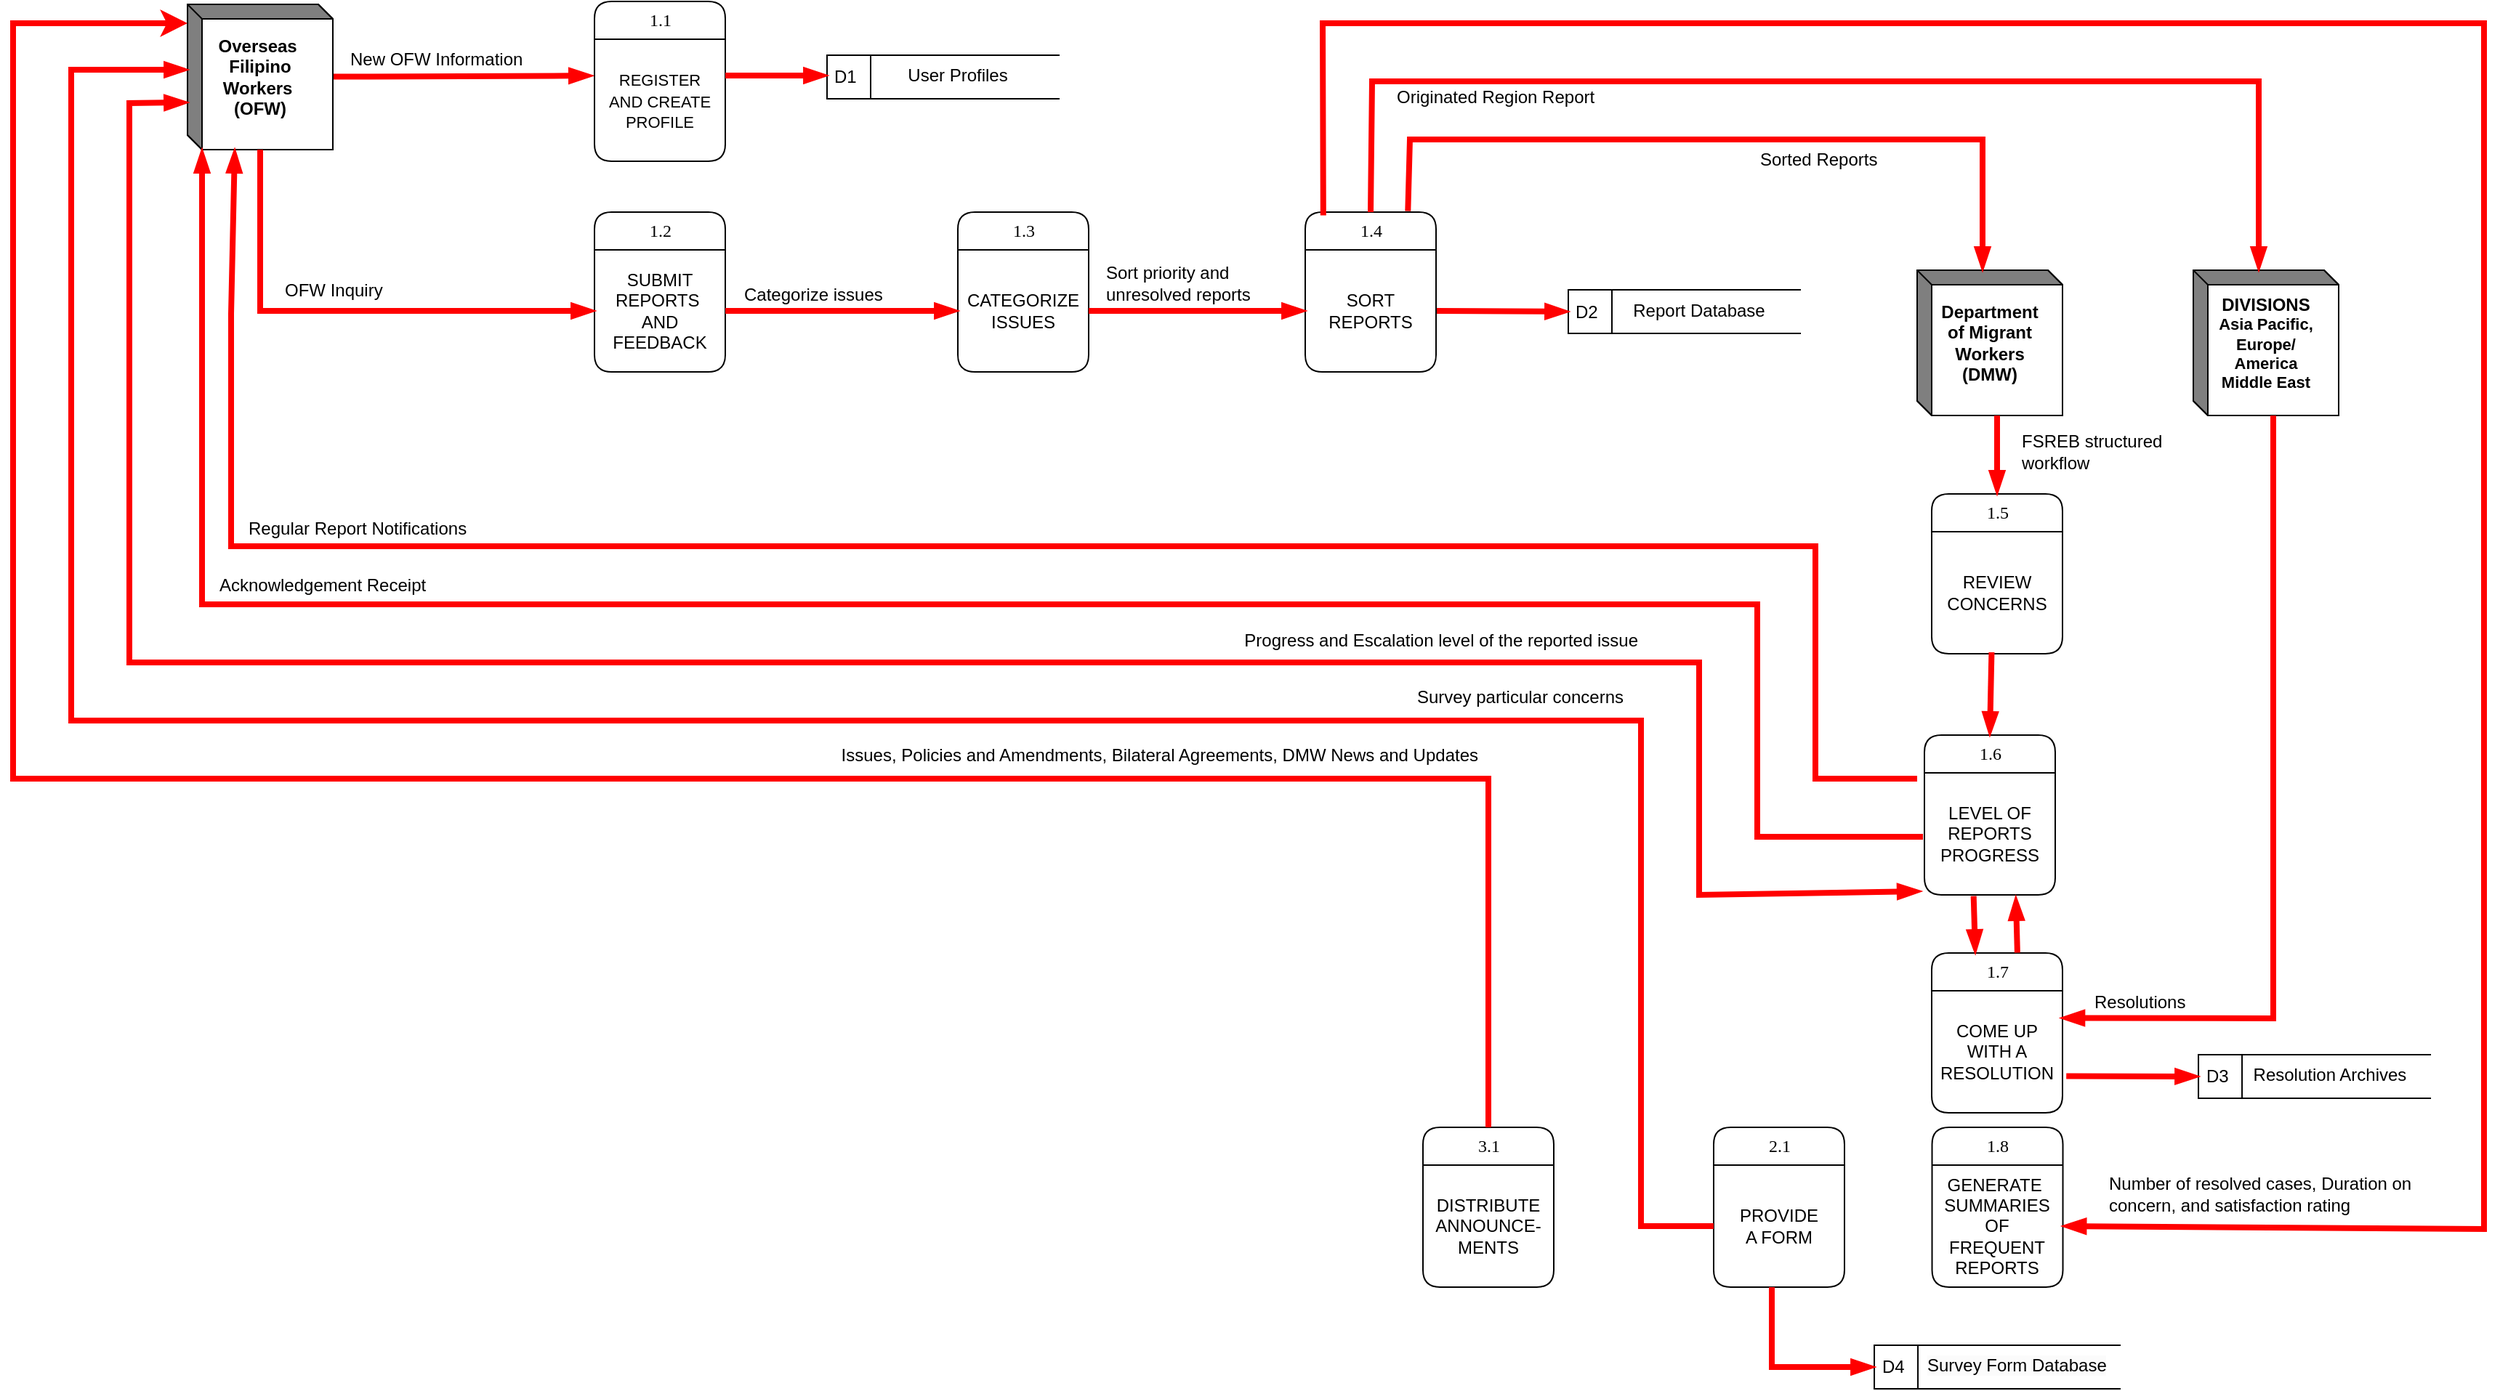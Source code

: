 <mxfile version="22.1.3" type="github">
  <diagram name="Page-1" id="b520641d-4fe3-3701-9064-5fc419738815">
    <mxGraphModel dx="3026" dy="1034" grid="1" gridSize="10" guides="1" tooltips="1" connect="1" arrows="1" fold="1" page="1" pageScale="1" pageWidth="1100" pageHeight="850" background="none" math="0" shadow="0">
      <root>
        <mxCell id="0" />
        <mxCell id="1" parent="0" />
        <mxCell id="xv57lifx6EwuE5burWts-9" style="rounded=0;orthogonalLoop=1;jettySize=auto;html=1;strokeWidth=4;strokeColor=#ff0000;entryX=-0.017;entryY=0.299;entryDx=0;entryDy=0;entryPerimeter=0;endArrow=blockThin;endFill=1;" edge="1" parent="1" source="xv57lifx6EwuE5burWts-2" target="xv57lifx6EwuE5burWts-7">
          <mxGeometry relative="1" as="geometry">
            <mxPoint x="-50" y="554" as="targetPoint" />
          </mxGeometry>
        </mxCell>
        <mxCell id="xv57lifx6EwuE5burWts-2" value="&lt;div style=&quot;&quot;&gt;&lt;b&gt;Overseas&amp;nbsp;&lt;/b&gt;&lt;/div&gt;&lt;div style=&quot;&quot;&gt;&lt;b&gt;Filipino&lt;/b&gt;&lt;/div&gt;&lt;div style=&quot;&quot;&gt;&lt;b&gt;Workers&amp;nbsp;&lt;/b&gt;&lt;/div&gt;&lt;div style=&quot;&quot;&gt;&lt;b&gt;(OFW)&lt;/b&gt;&lt;/div&gt;" style="html=1;dashed=0;whiteSpace=wrap;shape=mxgraph.dfd.externalEntity;align=center;" vertex="1" parent="1">
          <mxGeometry x="-250" y="487" width="100" height="100" as="geometry" />
        </mxCell>
        <mxCell id="xv57lifx6EwuE5burWts-4" value="&lt;div style=&quot;&quot;&gt;&lt;b&gt;Department&lt;/b&gt;&lt;/div&gt;&lt;div style=&quot;&quot;&gt;&lt;b&gt;of Migrant&lt;/b&gt;&lt;/div&gt;&lt;div style=&quot;&quot;&gt;&lt;b&gt;Workers&lt;/b&gt;&lt;/div&gt;&lt;div style=&quot;&quot;&gt;&lt;b&gt;(DMW)&lt;/b&gt;&lt;/div&gt;" style="html=1;dashed=0;whiteSpace=wrap;shape=mxgraph.dfd.externalEntity;align=center;" vertex="1" parent="1">
          <mxGeometry x="940" y="670" width="100" height="100" as="geometry" />
        </mxCell>
        <mxCell id="xv57lifx6EwuE5burWts-5" value="1.1" style="swimlane;html=1;fontStyle=0;childLayout=stackLayout;horizontal=1;startSize=26;fillColor=#ffffff;horizontalStack=0;resizeParent=1;resizeLast=0;collapsible=1;marginBottom=0;swimlaneFillColor=#ffffff;align=center;rounded=1;shadow=0;comic=0;labelBackgroundColor=none;strokeWidth=1;fontFamily=Verdana;fontSize=12" vertex="1" parent="1">
          <mxGeometry x="30" y="485" width="90" height="110" as="geometry" />
        </mxCell>
        <mxCell id="xv57lifx6EwuE5burWts-7" value="&lt;font style=&quot;font-size: 11px;&quot;&gt;&lt;br&gt;REGISTER AND CREATE PROFILE&lt;/font&gt;" style="text;html=1;strokeColor=none;fillColor=none;spacingLeft=4;spacingRight=4;whiteSpace=wrap;overflow=hidden;rotatable=0;points=[[0,0.5],[1,0.5]];portConstraint=eastwest;align=center;" vertex="1" parent="xv57lifx6EwuE5burWts-5">
          <mxGeometry y="26" width="90" height="84" as="geometry" />
        </mxCell>
        <mxCell id="xv57lifx6EwuE5burWts-10" value="New OFW Information" style="text;html=1;strokeColor=none;fillColor=none;align=left;verticalAlign=bottom;whiteSpace=wrap;rounded=0;fontSize=12;spacingLeft=10;spacingRight=10;" vertex="1" parent="1">
          <mxGeometry x="-150" y="501" width="180" height="33" as="geometry" />
        </mxCell>
        <mxCell id="xv57lifx6EwuE5burWts-11" value="1.2" style="swimlane;html=1;fontStyle=0;childLayout=stackLayout;horizontal=1;startSize=26;fillColor=#ffffff;horizontalStack=0;resizeParent=1;resizeLast=0;collapsible=1;marginBottom=0;swimlaneFillColor=#ffffff;align=center;rounded=1;shadow=0;comic=0;labelBackgroundColor=none;strokeWidth=1;fontFamily=Verdana;fontSize=12" vertex="1" parent="1">
          <mxGeometry x="30" y="630" width="90" height="110" as="geometry" />
        </mxCell>
        <mxCell id="xv57lifx6EwuE5burWts-12" value="SUBMIT&lt;br&gt;REPORTS&amp;nbsp;&lt;br&gt;AND FEEDBACK" style="text;html=1;strokeColor=none;fillColor=none;spacingLeft=4;spacingRight=4;whiteSpace=wrap;overflow=hidden;rotatable=0;points=[[0,0.5],[1,0.5]];portConstraint=eastwest;align=center;verticalAlign=middle;" vertex="1" parent="xv57lifx6EwuE5burWts-11">
          <mxGeometry y="26" width="90" height="84" as="geometry" />
        </mxCell>
        <mxCell id="xv57lifx6EwuE5burWts-14" style="rounded=0;orthogonalLoop=1;jettySize=auto;html=1;strokeWidth=4;strokeColor=#ff0000;endArrow=blockThin;endFill=1;entryX=0;entryY=0.5;entryDx=0;entryDy=0;" edge="1" parent="1" source="xv57lifx6EwuE5burWts-2" target="xv57lifx6EwuE5burWts-12">
          <mxGeometry relative="1" as="geometry">
            <mxPoint x="-140" y="547" as="sourcePoint" />
            <mxPoint x="30" y="665" as="targetPoint" />
            <Array as="points">
              <mxPoint x="-200" y="698" />
            </Array>
          </mxGeometry>
        </mxCell>
        <mxCell id="xv57lifx6EwuE5burWts-15" value="OFW Inquiry" style="text;html=1;strokeColor=none;fillColor=none;align=left;verticalAlign=bottom;whiteSpace=wrap;rounded=0;fontSize=12;spacingLeft=10;spacingRight=10;" vertex="1" parent="1">
          <mxGeometry x="-195" y="660" width="130" height="33" as="geometry" />
        </mxCell>
        <mxCell id="xv57lifx6EwuE5burWts-16" value="D1" style="html=1;dashed=0;whiteSpace=wrap;shape=mxgraph.dfd.dataStoreID;align=left;spacingLeft=3;points=[[0,0],[0.5,0],[1,0],[0,0.5],[1,0.5],[0,1],[0.5,1],[1,1]];" vertex="1" parent="1">
          <mxGeometry x="190" y="522" width="160" height="30" as="geometry" />
        </mxCell>
        <mxCell id="xv57lifx6EwuE5burWts-17" value="User Profiles" style="text;html=1;strokeColor=none;fillColor=none;align=center;verticalAlign=middle;whiteSpace=wrap;rounded=0;" vertex="1" parent="1">
          <mxGeometry x="220" y="521" width="120" height="30" as="geometry" />
        </mxCell>
        <mxCell id="xv57lifx6EwuE5burWts-18" style="rounded=0;orthogonalLoop=1;jettySize=auto;html=1;strokeWidth=4;strokeColor=#ff0000;entryX=0;entryY=0.5;entryDx=0;entryDy=0;endArrow=blockThin;endFill=1;" edge="1" parent="1">
          <mxGeometry relative="1" as="geometry">
            <mxPoint x="120" y="536" as="sourcePoint" />
            <mxPoint x="190" y="536" as="targetPoint" />
          </mxGeometry>
        </mxCell>
        <mxCell id="xv57lifx6EwuE5burWts-19" value="D2" style="html=1;dashed=0;whiteSpace=wrap;shape=mxgraph.dfd.dataStoreID;align=left;spacingLeft=3;points=[[0,0],[0.5,0],[1,0],[0,0.5],[1,0.5],[0,1],[0.5,1],[1,1]];" vertex="1" parent="1">
          <mxGeometry x="700" y="683.5" width="160" height="30" as="geometry" />
        </mxCell>
        <mxCell id="xv57lifx6EwuE5burWts-20" value="Report Database" style="text;html=1;strokeColor=none;fillColor=none;align=center;verticalAlign=middle;whiteSpace=wrap;rounded=0;" vertex="1" parent="1">
          <mxGeometry x="730" y="682.5" width="120" height="30" as="geometry" />
        </mxCell>
        <mxCell id="xv57lifx6EwuE5burWts-21" style="rounded=0;orthogonalLoop=1;jettySize=auto;html=1;strokeWidth=4;strokeColor=#ff0000;entryX=0;entryY=0.5;entryDx=0;entryDy=0;endArrow=blockThin;endFill=1;exitX=1;exitY=0.5;exitDx=0;exitDy=0;" edge="1" parent="1" source="xv57lifx6EwuE5burWts-34" target="xv57lifx6EwuE5burWts-19">
          <mxGeometry relative="1" as="geometry">
            <mxPoint x="630.0" y="571.5" as="sourcePoint" />
            <mxPoint x="730" y="417.5" as="targetPoint" />
          </mxGeometry>
        </mxCell>
        <mxCell id="xv57lifx6EwuE5burWts-23" style="rounded=0;orthogonalLoop=1;jettySize=auto;html=1;strokeWidth=4;strokeColor=#ff0000;entryX=0;entryY=0;entryDx=32.5;entryDy=100;endArrow=blockThin;endFill=1;entryPerimeter=0;" edge="1" parent="1" target="xv57lifx6EwuE5burWts-2">
          <mxGeometry relative="1" as="geometry">
            <mxPoint x="940" y="1020" as="sourcePoint" />
            <mxPoint x="200" y="546" as="targetPoint" />
            <Array as="points">
              <mxPoint x="870" y="1020" />
              <mxPoint x="870" y="860" />
              <mxPoint x="-220" y="860" />
              <mxPoint x="-220" y="700" />
            </Array>
          </mxGeometry>
        </mxCell>
        <mxCell id="xv57lifx6EwuE5burWts-25" value="Regular Report Notifications" style="text;html=1;strokeColor=none;fillColor=none;align=left;verticalAlign=bottom;whiteSpace=wrap;rounded=0;fontSize=12;spacingLeft=10;spacingRight=10;" vertex="1" parent="1">
          <mxGeometry x="-220" y="824" width="280" height="33" as="geometry" />
        </mxCell>
        <mxCell id="xv57lifx6EwuE5burWts-27" value="1.3" style="swimlane;html=1;fontStyle=0;childLayout=stackLayout;horizontal=1;startSize=26;fillColor=#ffffff;horizontalStack=0;resizeParent=1;resizeLast=0;collapsible=1;marginBottom=0;swimlaneFillColor=#ffffff;align=center;rounded=1;shadow=0;comic=0;labelBackgroundColor=none;strokeWidth=1;fontFamily=Verdana;fontSize=12" vertex="1" parent="1">
          <mxGeometry x="280" y="630" width="90" height="110" as="geometry" />
        </mxCell>
        <mxCell id="xv57lifx6EwuE5burWts-28" value="CATEGORIZE&lt;br&gt;ISSUES" style="text;html=1;strokeColor=none;fillColor=none;spacingLeft=4;spacingRight=4;whiteSpace=wrap;overflow=hidden;rotatable=0;points=[[0,0.5],[1,0.5]];portConstraint=eastwest;align=center;verticalAlign=middle;" vertex="1" parent="xv57lifx6EwuE5burWts-27">
          <mxGeometry y="26" width="90" height="84" as="geometry" />
        </mxCell>
        <mxCell id="xv57lifx6EwuE5burWts-29" style="rounded=0;orthogonalLoop=1;jettySize=auto;html=1;strokeWidth=4;strokeColor=#ff0000;entryX=0;entryY=0.5;entryDx=0;entryDy=0;endArrow=blockThin;endFill=1;exitX=1;exitY=0.5;exitDx=0;exitDy=0;" edge="1" parent="1" source="xv57lifx6EwuE5burWts-12" target="xv57lifx6EwuE5burWts-28">
          <mxGeometry relative="1" as="geometry">
            <mxPoint x="130" y="546" as="sourcePoint" />
            <mxPoint x="200" y="546" as="targetPoint" />
          </mxGeometry>
        </mxCell>
        <mxCell id="xv57lifx6EwuE5burWts-31" style="rounded=0;orthogonalLoop=1;jettySize=auto;html=1;strokeWidth=4;strokeColor=#ff0000;endArrow=blockThin;endFill=1;exitX=0.785;exitY=-0.006;exitDx=0;exitDy=0;entryX=0;entryY=0;entryDx=45;entryDy=0;entryPerimeter=0;exitPerimeter=0;" edge="1" parent="1" source="xv57lifx6EwuE5burWts-33" target="xv57lifx6EwuE5burWts-4">
          <mxGeometry relative="1" as="geometry">
            <mxPoint x="280" y="708" as="sourcePoint" />
            <mxPoint x="780" y="750" as="targetPoint" />
            <Array as="points">
              <mxPoint x="591" y="580" />
              <mxPoint x="630" y="580" />
              <mxPoint x="740" y="580" />
              <mxPoint x="985" y="580" />
            </Array>
          </mxGeometry>
        </mxCell>
        <mxCell id="xv57lifx6EwuE5burWts-33" value="1.4" style="swimlane;html=1;fontStyle=0;childLayout=stackLayout;horizontal=1;startSize=26;fillColor=#ffffff;horizontalStack=0;resizeParent=1;resizeLast=0;collapsible=1;marginBottom=0;swimlaneFillColor=#ffffff;align=center;rounded=1;shadow=0;comic=0;labelBackgroundColor=none;strokeWidth=1;fontFamily=Verdana;fontSize=12" vertex="1" parent="1">
          <mxGeometry x="519" y="630" width="90" height="110" as="geometry" />
        </mxCell>
        <mxCell id="xv57lifx6EwuE5burWts-34" value="SORT&lt;br&gt;REPORTS" style="text;html=1;strokeColor=none;fillColor=none;spacingLeft=4;spacingRight=4;whiteSpace=wrap;overflow=hidden;rotatable=0;points=[[0,0.5],[1,0.5]];portConstraint=eastwest;align=center;verticalAlign=middle;" vertex="1" parent="xv57lifx6EwuE5burWts-33">
          <mxGeometry y="26" width="90" height="84" as="geometry" />
        </mxCell>
        <mxCell id="xv57lifx6EwuE5burWts-35" style="rounded=0;orthogonalLoop=1;jettySize=auto;html=1;strokeWidth=4;strokeColor=#ff0000;endArrow=blockThin;endFill=1;exitX=1;exitY=0.5;exitDx=0;exitDy=0;entryX=0;entryY=0.5;entryDx=0;entryDy=0;" edge="1" parent="1" source="xv57lifx6EwuE5burWts-28" target="xv57lifx6EwuE5burWts-34">
          <mxGeometry relative="1" as="geometry">
            <mxPoint x="560" y="708" as="sourcePoint" />
            <mxPoint x="470" y="690" as="targetPoint" />
          </mxGeometry>
        </mxCell>
        <mxCell id="xv57lifx6EwuE5burWts-36" value="Categorize issues" style="text;html=1;strokeColor=none;fillColor=none;align=left;verticalAlign=bottom;whiteSpace=wrap;rounded=0;fontSize=12;spacingLeft=10;spacingRight=10;" vertex="1" parent="1">
          <mxGeometry x="121" y="663" width="150" height="33" as="geometry" />
        </mxCell>
        <mxCell id="xv57lifx6EwuE5burWts-37" value="Sort priority and unresolved reports" style="text;html=1;strokeColor=none;fillColor=none;align=left;verticalAlign=bottom;whiteSpace=wrap;rounded=0;fontSize=12;spacingLeft=10;spacingRight=10;" vertex="1" parent="1">
          <mxGeometry x="370" y="663" width="150" height="33" as="geometry" />
        </mxCell>
        <mxCell id="xv57lifx6EwuE5burWts-38" value="Sorted Reports" style="text;html=1;strokeColor=none;fillColor=none;align=left;verticalAlign=bottom;whiteSpace=wrap;rounded=0;fontSize=12;spacingLeft=10;spacingRight=10;" vertex="1" parent="1">
          <mxGeometry x="820" y="570" width="190" height="33" as="geometry" />
        </mxCell>
        <mxCell id="xv57lifx6EwuE5burWts-39" value="1.5" style="swimlane;html=1;fontStyle=0;childLayout=stackLayout;horizontal=1;startSize=26;fillColor=#ffffff;horizontalStack=0;resizeParent=1;resizeLast=0;collapsible=1;marginBottom=0;swimlaneFillColor=#ffffff;align=center;rounded=1;shadow=0;comic=0;labelBackgroundColor=none;strokeWidth=1;fontFamily=Verdana;fontSize=12" vertex="1" parent="1">
          <mxGeometry x="950" y="824" width="90" height="110" as="geometry" />
        </mxCell>
        <mxCell id="xv57lifx6EwuE5burWts-40" value="REVIEW&lt;br&gt;CONCERNS" style="text;html=1;strokeColor=none;fillColor=none;spacingLeft=4;spacingRight=4;whiteSpace=wrap;overflow=hidden;rotatable=0;points=[[0,0.5],[1,0.5]];portConstraint=eastwest;align=center;verticalAlign=middle;" vertex="1" parent="xv57lifx6EwuE5burWts-39">
          <mxGeometry y="26" width="90" height="84" as="geometry" />
        </mxCell>
        <mxCell id="xv57lifx6EwuE5burWts-41" style="rounded=0;orthogonalLoop=1;jettySize=auto;html=1;strokeWidth=4;strokeColor=#ff0000;entryX=0.5;entryY=0;entryDx=0;entryDy=0;endArrow=blockThin;endFill=1;exitX=0;exitY=0;exitDx=55;exitDy=100;exitPerimeter=0;" edge="1" parent="1" source="xv57lifx6EwuE5burWts-4" target="xv57lifx6EwuE5burWts-39">
          <mxGeometry relative="1" as="geometry">
            <mxPoint x="620" y="722" as="sourcePoint" />
            <mxPoint x="710" y="723" as="targetPoint" />
          </mxGeometry>
        </mxCell>
        <mxCell id="xv57lifx6EwuE5burWts-42" style="rounded=0;orthogonalLoop=1;jettySize=auto;html=1;strokeWidth=4;strokeColor=#ff0000;entryX=0;entryY=0;entryDx=10;entryDy=100;entryPerimeter=0;endArrow=blockThin;endFill=1;" edge="1" parent="1" target="xv57lifx6EwuE5burWts-2">
          <mxGeometry relative="1" as="geometry">
            <mxPoint x="944" y="1060" as="sourcePoint" />
            <mxPoint x="38" y="546" as="targetPoint" />
            <Array as="points">
              <mxPoint x="830" y="1060" />
              <mxPoint x="830" y="900" />
              <mxPoint x="-240" y="900" />
              <mxPoint x="-240" y="760" />
            </Array>
          </mxGeometry>
        </mxCell>
        <mxCell id="xv57lifx6EwuE5burWts-43" value="Acknowledgement Receipt" style="text;html=1;strokeColor=none;fillColor=none;align=left;verticalAlign=bottom;whiteSpace=wrap;rounded=0;fontSize=12;spacingLeft=10;spacingRight=10;" vertex="1" parent="1">
          <mxGeometry x="-240" y="862.5" width="220" height="33" as="geometry" />
        </mxCell>
        <mxCell id="xv57lifx6EwuE5burWts-44" value="1.6" style="swimlane;html=1;fontStyle=0;childLayout=stackLayout;horizontal=1;startSize=26;fillColor=#ffffff;horizontalStack=0;resizeParent=1;resizeLast=0;collapsible=1;marginBottom=0;swimlaneFillColor=#ffffff;align=center;rounded=1;shadow=0;comic=0;labelBackgroundColor=none;strokeWidth=1;fontFamily=Verdana;fontSize=12" vertex="1" parent="1">
          <mxGeometry x="945" y="990" width="90" height="110" as="geometry" />
        </mxCell>
        <mxCell id="xv57lifx6EwuE5burWts-45" value="LEVEL OF REPORTS&lt;br&gt;PROGRESS" style="text;html=1;strokeColor=none;fillColor=none;spacingLeft=4;spacingRight=4;whiteSpace=wrap;overflow=hidden;rotatable=0;points=[[0,0.5],[1,0.5]];portConstraint=eastwest;align=center;verticalAlign=middle;" vertex="1" parent="xv57lifx6EwuE5burWts-44">
          <mxGeometry y="26" width="90" height="84" as="geometry" />
        </mxCell>
        <mxCell id="xv57lifx6EwuE5burWts-46" style="rounded=0;orthogonalLoop=1;jettySize=auto;html=1;strokeWidth=4;strokeColor=#ff0000;entryX=0.5;entryY=0;entryDx=0;entryDy=0;endArrow=blockThin;endFill=1;exitX=0.458;exitY=0.988;exitDx=0;exitDy=0;exitPerimeter=0;" edge="1" parent="1" source="xv57lifx6EwuE5burWts-40" target="xv57lifx6EwuE5burWts-44">
          <mxGeometry relative="1" as="geometry">
            <mxPoint x="620" y="708" as="sourcePoint" />
            <mxPoint x="710" y="709" as="targetPoint" />
          </mxGeometry>
        </mxCell>
        <mxCell id="xv57lifx6EwuE5burWts-50" value="FSREB structured workflow" style="text;html=1;strokeColor=none;fillColor=none;align=left;verticalAlign=bottom;whiteSpace=wrap;rounded=0;fontSize=12;spacingLeft=10;spacingRight=10;" vertex="1" parent="1">
          <mxGeometry x="1000" y="779" width="150" height="33" as="geometry" />
        </mxCell>
        <mxCell id="xv57lifx6EwuE5burWts-51" value="&lt;div style=&quot;&quot;&gt;&lt;b&gt;DIVISIONS&lt;/b&gt;&lt;/div&gt;&lt;div style=&quot;font-size: 11px;&quot;&gt;&lt;b style=&quot;&quot;&gt;&lt;font style=&quot;font-size: 11px;&quot;&gt;Asia Pacific,&lt;/font&gt;&lt;/b&gt;&lt;/div&gt;&lt;div style=&quot;font-size: 11px;&quot;&gt;&lt;b style=&quot;background-color: initial;&quot;&gt;Europe/&lt;/b&gt;&lt;/div&gt;&lt;div style=&quot;font-size: 11px;&quot;&gt;&lt;b&gt;&lt;font style=&quot;font-size: 11px;&quot;&gt;America&lt;/font&gt;&lt;/b&gt;&lt;/div&gt;&lt;div style=&quot;font-size: 11px;&quot;&gt;&lt;b style=&quot;&quot;&gt;&lt;font style=&quot;font-size: 11px;&quot;&gt;Middle East&lt;/font&gt;&lt;/b&gt;&lt;/div&gt;" style="html=1;dashed=0;whiteSpace=wrap;shape=mxgraph.dfd.externalEntity;align=center;verticalAlign=middle;" vertex="1" parent="1">
          <mxGeometry x="1130" y="670" width="100" height="100" as="geometry" />
        </mxCell>
        <mxCell id="xv57lifx6EwuE5burWts-53" style="rounded=0;orthogonalLoop=1;jettySize=auto;html=1;strokeWidth=4;strokeColor=#ff0000;endArrow=blockThin;endFill=1;exitX=0.5;exitY=0;exitDx=0;exitDy=0;entryX=0;entryY=0;entryDx=45;entryDy=0;entryPerimeter=0;" edge="1" parent="1" source="xv57lifx6EwuE5burWts-33" target="xv57lifx6EwuE5burWts-51">
          <mxGeometry relative="1" as="geometry">
            <mxPoint x="575" y="640" as="sourcePoint" />
            <mxPoint x="995" y="680" as="targetPoint" />
            <Array as="points">
              <mxPoint x="565" y="540" />
              <mxPoint x="640" y="540" />
              <mxPoint x="700" y="540" />
              <mxPoint x="770" y="540" />
              <mxPoint x="1175" y="540" />
            </Array>
          </mxGeometry>
        </mxCell>
        <mxCell id="xv57lifx6EwuE5burWts-54" value="Originated Region Report" style="text;html=1;strokeColor=none;fillColor=none;align=left;verticalAlign=top;whiteSpace=wrap;rounded=0;fontSize=12;spacingLeft=10;spacingRight=10;" vertex="1" parent="1">
          <mxGeometry x="570" y="537" width="300" height="33" as="geometry" />
        </mxCell>
        <mxCell id="xv57lifx6EwuE5burWts-55" value="1.7" style="swimlane;html=1;fontStyle=0;childLayout=stackLayout;horizontal=1;startSize=26;fillColor=#ffffff;horizontalStack=0;resizeParent=1;resizeLast=0;collapsible=1;marginBottom=0;swimlaneFillColor=#ffffff;align=center;rounded=1;shadow=0;comic=0;labelBackgroundColor=none;strokeWidth=1;fontFamily=Verdana;fontSize=12" vertex="1" parent="1">
          <mxGeometry x="950" y="1140" width="90" height="110" as="geometry" />
        </mxCell>
        <mxCell id="xv57lifx6EwuE5burWts-56" value="COME UP WITH A&lt;br&gt;RESOLUTION" style="text;html=1;strokeColor=none;fillColor=none;spacingLeft=4;spacingRight=4;whiteSpace=wrap;overflow=hidden;rotatable=0;points=[[0,0.5],[1,0.5]];portConstraint=eastwest;align=center;verticalAlign=middle;" vertex="1" parent="xv57lifx6EwuE5burWts-55">
          <mxGeometry y="26" width="90" height="84" as="geometry" />
        </mxCell>
        <mxCell id="xv57lifx6EwuE5burWts-58" style="rounded=0;orthogonalLoop=1;jettySize=auto;html=1;strokeWidth=4;strokeColor=#FF0000;endArrow=blockThin;endFill=1;exitX=0;exitY=0;exitDx=55;exitDy=100;exitPerimeter=0;entryX=0.991;entryY=0.223;entryDx=0;entryDy=0;entryPerimeter=0;" edge="1" parent="1" source="xv57lifx6EwuE5burWts-51" target="xv57lifx6EwuE5burWts-56">
          <mxGeometry relative="1" as="geometry">
            <mxPoint x="960" y="902" as="sourcePoint" />
            <mxPoint x="1050" y="1180" as="targetPoint" />
            <Array as="points">
              <mxPoint x="1185" y="1185" />
            </Array>
          </mxGeometry>
        </mxCell>
        <mxCell id="xv57lifx6EwuE5burWts-59" value="D3" style="html=1;dashed=0;whiteSpace=wrap;shape=mxgraph.dfd.dataStoreID;align=left;spacingLeft=3;points=[[0,0],[0.5,0],[1,0],[0,0.5],[1,0.5],[0,1],[0.5,1],[1,1]];" vertex="1" parent="1">
          <mxGeometry x="1133.52" y="1210" width="160" height="30" as="geometry" />
        </mxCell>
        <mxCell id="xv57lifx6EwuE5burWts-60" value="Resolution Archives" style="text;html=1;strokeColor=none;fillColor=none;align=center;verticalAlign=middle;whiteSpace=wrap;rounded=0;" vertex="1" parent="1">
          <mxGeometry x="1163.52" y="1209" width="120" height="30" as="geometry" />
        </mxCell>
        <mxCell id="xv57lifx6EwuE5burWts-61" style="rounded=0;orthogonalLoop=1;jettySize=auto;html=1;strokeWidth=4;strokeColor=#ff0000;entryX=0;entryY=0.5;entryDx=0;entryDy=0;endArrow=blockThin;endFill=1;exitX=1.029;exitY=0.699;exitDx=0;exitDy=0;exitPerimeter=0;" edge="1" parent="1" source="xv57lifx6EwuE5burWts-56" target="xv57lifx6EwuE5burWts-59">
          <mxGeometry relative="1" as="geometry">
            <mxPoint x="980" y="1224.38" as="sourcePoint" />
            <mxPoint x="1223.52" y="869" as="targetPoint" />
            <Array as="points" />
          </mxGeometry>
        </mxCell>
        <mxCell id="xv57lifx6EwuE5burWts-63" value="1.8" style="swimlane;html=1;fontStyle=0;childLayout=stackLayout;horizontal=1;startSize=26;fillColor=#ffffff;horizontalStack=0;resizeParent=1;resizeLast=0;collapsible=1;marginBottom=0;swimlaneFillColor=#ffffff;align=center;rounded=1;shadow=0;comic=0;labelBackgroundColor=none;strokeWidth=1;fontFamily=Verdana;fontSize=12" vertex="1" parent="1">
          <mxGeometry x="950.26" y="1260" width="90" height="110" as="geometry" />
        </mxCell>
        <mxCell id="xv57lifx6EwuE5burWts-64" value="GENERATE&amp;nbsp;&lt;br&gt;SUMMARIES OF FREQUENT&lt;br&gt;REPORTS" style="text;html=1;strokeColor=none;fillColor=none;spacingLeft=4;spacingRight=4;whiteSpace=wrap;overflow=hidden;rotatable=0;points=[[0,0.5],[1,0.5]];portConstraint=eastwest;align=center;verticalAlign=middle;" vertex="1" parent="xv57lifx6EwuE5burWts-63">
          <mxGeometry y="26" width="90" height="84" as="geometry" />
        </mxCell>
        <mxCell id="xv57lifx6EwuE5burWts-65" style="rounded=0;orthogonalLoop=1;jettySize=auto;html=1;strokeWidth=4;strokeColor=#ff0000;endArrow=blockThin;endFill=1;entryX=1;entryY=0.5;entryDx=0;entryDy=0;exitX=0.138;exitY=0.02;exitDx=0;exitDy=0;exitPerimeter=0;" edge="1" parent="1" source="xv57lifx6EwuE5burWts-33" target="xv57lifx6EwuE5burWts-64">
          <mxGeometry relative="1" as="geometry">
            <mxPoint x="531" y="630" as="sourcePoint" />
            <mxPoint x="1320" y="1330" as="targetPoint" />
            <Array as="points">
              <mxPoint x="531" y="500" />
              <mxPoint x="720" y="500" />
              <mxPoint x="1330" y="500" />
              <mxPoint x="1330" y="1330" />
            </Array>
          </mxGeometry>
        </mxCell>
        <mxCell id="xv57lifx6EwuE5burWts-67" style="rounded=0;orthogonalLoop=1;jettySize=auto;html=1;strokeWidth=4;strokeColor=#FF0000;entryX=0;entryY=0;entryDx=0;entryDy=67.5;entryPerimeter=0;endArrow=blockThin;endFill=1;exitX=-0.029;exitY=0.97;exitDx=0;exitDy=0;exitPerimeter=0;startArrow=blockThin;startFill=1;" edge="1" parent="1" source="xv57lifx6EwuE5burWts-45" target="xv57lifx6EwuE5burWts-2">
          <mxGeometry relative="1" as="geometry">
            <mxPoint x="954" y="1070" as="sourcePoint" />
            <mxPoint x="-230" y="597" as="targetPoint" />
            <Array as="points">
              <mxPoint x="790" y="1100" />
              <mxPoint x="790" y="940" />
              <mxPoint x="290" y="940" />
              <mxPoint x="-290" y="940" />
              <mxPoint x="-290" y="555" />
            </Array>
          </mxGeometry>
        </mxCell>
        <mxCell id="xv57lifx6EwuE5burWts-70" value="2.1" style="swimlane;html=1;fontStyle=0;childLayout=stackLayout;horizontal=1;startSize=26;fillColor=#ffffff;horizontalStack=0;resizeParent=1;resizeLast=0;collapsible=1;marginBottom=0;swimlaneFillColor=#ffffff;align=center;rounded=1;shadow=0;comic=0;labelBackgroundColor=none;strokeWidth=1;fontFamily=Verdana;fontSize=12" vertex="1" parent="1">
          <mxGeometry x="800" y="1260" width="90" height="110" as="geometry" />
        </mxCell>
        <mxCell id="xv57lifx6EwuE5burWts-71" value="PROVIDE&lt;br&gt;A FORM" style="text;html=1;strokeColor=none;fillColor=none;spacingLeft=4;spacingRight=4;whiteSpace=wrap;overflow=hidden;rotatable=0;points=[[0,0.5],[1,0.5]];portConstraint=eastwest;align=center;verticalAlign=middle;" vertex="1" parent="xv57lifx6EwuE5burWts-70">
          <mxGeometry y="26" width="90" height="84" as="geometry" />
        </mxCell>
        <mxCell id="xv57lifx6EwuE5burWts-73" style="rounded=0;orthogonalLoop=1;jettySize=auto;html=1;strokeWidth=4;strokeColor=#ff0000;endArrow=blockThin;endFill=1;entryX=0;entryY=0;entryDx=0;entryDy=45;entryPerimeter=0;exitX=0;exitY=0.5;exitDx=0;exitDy=0;" edge="1" parent="1" source="xv57lifx6EwuE5burWts-71" target="xv57lifx6EwuE5burWts-2">
          <mxGeometry relative="1" as="geometry">
            <mxPoint x="650" y="1190" as="sourcePoint" />
            <mxPoint x="40" y="708" as="targetPoint" />
            <Array as="points">
              <mxPoint x="750" y="1328" />
              <mxPoint x="750" y="980" />
              <mxPoint x="-330" y="980" />
              <mxPoint x="-330" y="532" />
            </Array>
          </mxGeometry>
        </mxCell>
        <mxCell id="xv57lifx6EwuE5burWts-76" value="Resolutions" style="text;html=1;strokeColor=none;fillColor=none;align=left;verticalAlign=bottom;whiteSpace=wrap;rounded=0;fontSize=12;spacingLeft=10;spacingRight=10;" vertex="1" parent="1">
          <mxGeometry x="1050" y="1150" width="130" height="33" as="geometry" />
        </mxCell>
        <mxCell id="xv57lifx6EwuE5burWts-77" value="Survey particular concerns" style="text;html=1;strokeColor=none;fillColor=none;align=right;verticalAlign=bottom;whiteSpace=wrap;rounded=0;fontSize=12;spacingLeft=10;spacingRight=10;" vertex="1" parent="1">
          <mxGeometry x="560" y="940" width="190" height="33" as="geometry" />
        </mxCell>
        <mxCell id="xv57lifx6EwuE5burWts-78" value="3.1" style="swimlane;html=1;fontStyle=0;childLayout=stackLayout;horizontal=1;startSize=26;fillColor=#ffffff;horizontalStack=0;resizeParent=1;resizeLast=0;collapsible=1;marginBottom=0;swimlaneFillColor=#ffffff;align=center;rounded=1;shadow=0;comic=0;labelBackgroundColor=none;strokeWidth=1;fontFamily=Verdana;fontSize=12" vertex="1" parent="1">
          <mxGeometry x="600" y="1260" width="90" height="110" as="geometry" />
        </mxCell>
        <mxCell id="xv57lifx6EwuE5burWts-79" value="DISTRIBUTE&lt;br&gt;ANNOUNCE-MENTS" style="text;html=1;strokeColor=none;fillColor=none;spacingLeft=4;spacingRight=4;whiteSpace=wrap;overflow=hidden;rotatable=0;points=[[0,0.5],[1,0.5]];portConstraint=eastwest;align=center;verticalAlign=middle;" vertex="1" parent="xv57lifx6EwuE5burWts-78">
          <mxGeometry y="26" width="90" height="84" as="geometry" />
        </mxCell>
        <mxCell id="xv57lifx6EwuE5burWts-82" style="rounded=0;orthogonalLoop=1;jettySize=auto;html=1;entryX=0;entryY=0.13;entryDx=0;entryDy=0;entryPerimeter=0;exitX=0.5;exitY=0;exitDx=0;exitDy=0;strokeWidth=4;strokeColor=#FF0000;" edge="1" parent="1" source="xv57lifx6EwuE5burWts-78" target="xv57lifx6EwuE5burWts-2">
          <mxGeometry relative="1" as="geometry">
            <Array as="points">
              <mxPoint x="645" y="1020" />
              <mxPoint x="-370" y="1020" />
              <mxPoint x="-370" y="500" />
            </Array>
          </mxGeometry>
        </mxCell>
        <mxCell id="xv57lifx6EwuE5burWts-83" value="Issues, Policies and Amendments, Bilateral Agreements, DMW News and Updates" style="text;html=1;strokeColor=none;fillColor=none;align=right;verticalAlign=bottom;whiteSpace=wrap;rounded=0;fontSize=12;spacingLeft=10;spacingRight=10;" vertex="1" parent="1">
          <mxGeometry x="80" y="980" width="570" height="33" as="geometry" />
        </mxCell>
        <mxCell id="xv57lifx6EwuE5burWts-84" value="Progress and Escalation level of the reported issue" style="text;html=1;strokeColor=none;fillColor=none;align=right;verticalAlign=bottom;whiteSpace=wrap;rounded=0;fontSize=12;spacingLeft=10;spacingRight=10;" vertex="1" parent="1">
          <mxGeometry x="400" y="901" width="360" height="33" as="geometry" />
        </mxCell>
        <mxCell id="xv57lifx6EwuE5burWts-88" style="rounded=0;orthogonalLoop=1;jettySize=auto;html=1;strokeWidth=4;strokeColor=#ff0000;endArrow=blockThin;endFill=1;exitX=0.655;exitY=-0.002;exitDx=0;exitDy=0;entryX=0.699;entryY=1.018;entryDx=0;entryDy=0;entryPerimeter=0;exitPerimeter=0;" edge="1" parent="1" source="xv57lifx6EwuE5burWts-55" target="xv57lifx6EwuE5burWts-45">
          <mxGeometry relative="1" as="geometry">
            <mxPoint x="1053" y="1215" as="sourcePoint" />
            <mxPoint x="990" y="1100" as="targetPoint" />
            <Array as="points" />
          </mxGeometry>
        </mxCell>
        <mxCell id="xv57lifx6EwuE5burWts-94" value="D4" style="html=1;dashed=0;whiteSpace=wrap;shape=mxgraph.dfd.dataStoreID;align=left;spacingLeft=3;points=[[0,0],[0.5,0],[1,0],[0,0.5],[1,0.5],[0,1],[0.5,1],[1,1]];" vertex="1" parent="1">
          <mxGeometry x="910.52" y="1410" width="169.48" height="30" as="geometry" />
        </mxCell>
        <mxCell id="xv57lifx6EwuE5burWts-95" style="rounded=0;orthogonalLoop=1;jettySize=auto;html=1;strokeWidth=4;strokeColor=#ff0000;entryX=0;entryY=0.5;entryDx=0;entryDy=0;endArrow=blockThin;endFill=1;" edge="1" parent="1" target="xv57lifx6EwuE5burWts-94">
          <mxGeometry relative="1" as="geometry">
            <mxPoint x="840" y="1370" as="sourcePoint" />
            <mxPoint x="1000.52" y="1069" as="targetPoint" />
            <Array as="points">
              <mxPoint x="840" y="1425" />
            </Array>
          </mxGeometry>
        </mxCell>
        <mxCell id="xv57lifx6EwuE5burWts-96" value="&lt;span style=&quot;color: rgb(0, 0, 0); font-family: Helvetica; font-size: 12px; font-style: normal; font-variant-ligatures: normal; font-variant-caps: normal; font-weight: 400; letter-spacing: normal; orphans: 2; text-align: center; text-indent: 0px; text-transform: none; widows: 2; word-spacing: 0px; -webkit-text-stroke-width: 0px; background-color: rgb(251, 251, 251); text-decoration-thickness: initial; text-decoration-style: initial; text-decoration-color: initial; float: none; display: inline !important;&quot;&gt;Survey Form Database&lt;/span&gt;" style="text;whiteSpace=wrap;html=1;" vertex="1" parent="1">
          <mxGeometry x="945" y="1410" width="140" height="30" as="geometry" />
        </mxCell>
        <mxCell id="xv57lifx6EwuE5burWts-98" style="rounded=0;orthogonalLoop=1;jettySize=auto;html=1;strokeWidth=4;strokeColor=#ff0000;endArrow=blockThin;endFill=1;exitX=0.376;exitY=1.01;exitDx=0;exitDy=0;exitPerimeter=0;" edge="1" parent="1" source="xv57lifx6EwuE5burWts-45">
          <mxGeometry relative="1" as="geometry">
            <mxPoint x="1005" y="1150" as="sourcePoint" />
            <mxPoint x="980" y="1140" as="targetPoint" />
            <Array as="points" />
          </mxGeometry>
        </mxCell>
        <mxCell id="xv57lifx6EwuE5burWts-100" value="Number of resolved cases, Duration on concern, and satisfaction rating" style="text;html=1;strokeColor=none;fillColor=none;align=left;verticalAlign=bottom;whiteSpace=wrap;rounded=0;fontSize=12;spacingLeft=10;spacingRight=10;" vertex="1" parent="1">
          <mxGeometry x="1060" y="1270" width="260" height="53" as="geometry" />
        </mxCell>
      </root>
    </mxGraphModel>
  </diagram>
</mxfile>

